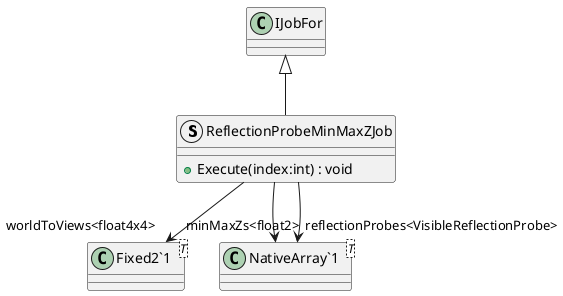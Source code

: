@startuml
struct ReflectionProbeMinMaxZJob {
    + Execute(index:int) : void
}
class "Fixed2`1"<T> {
}
class "NativeArray`1"<T> {
}
IJobFor <|-- ReflectionProbeMinMaxZJob
ReflectionProbeMinMaxZJob --> "worldToViews<float4x4>" "Fixed2`1"
ReflectionProbeMinMaxZJob --> "reflectionProbes<VisibleReflectionProbe>" "NativeArray`1"
ReflectionProbeMinMaxZJob --> "minMaxZs<float2>" "NativeArray`1"
@enduml
